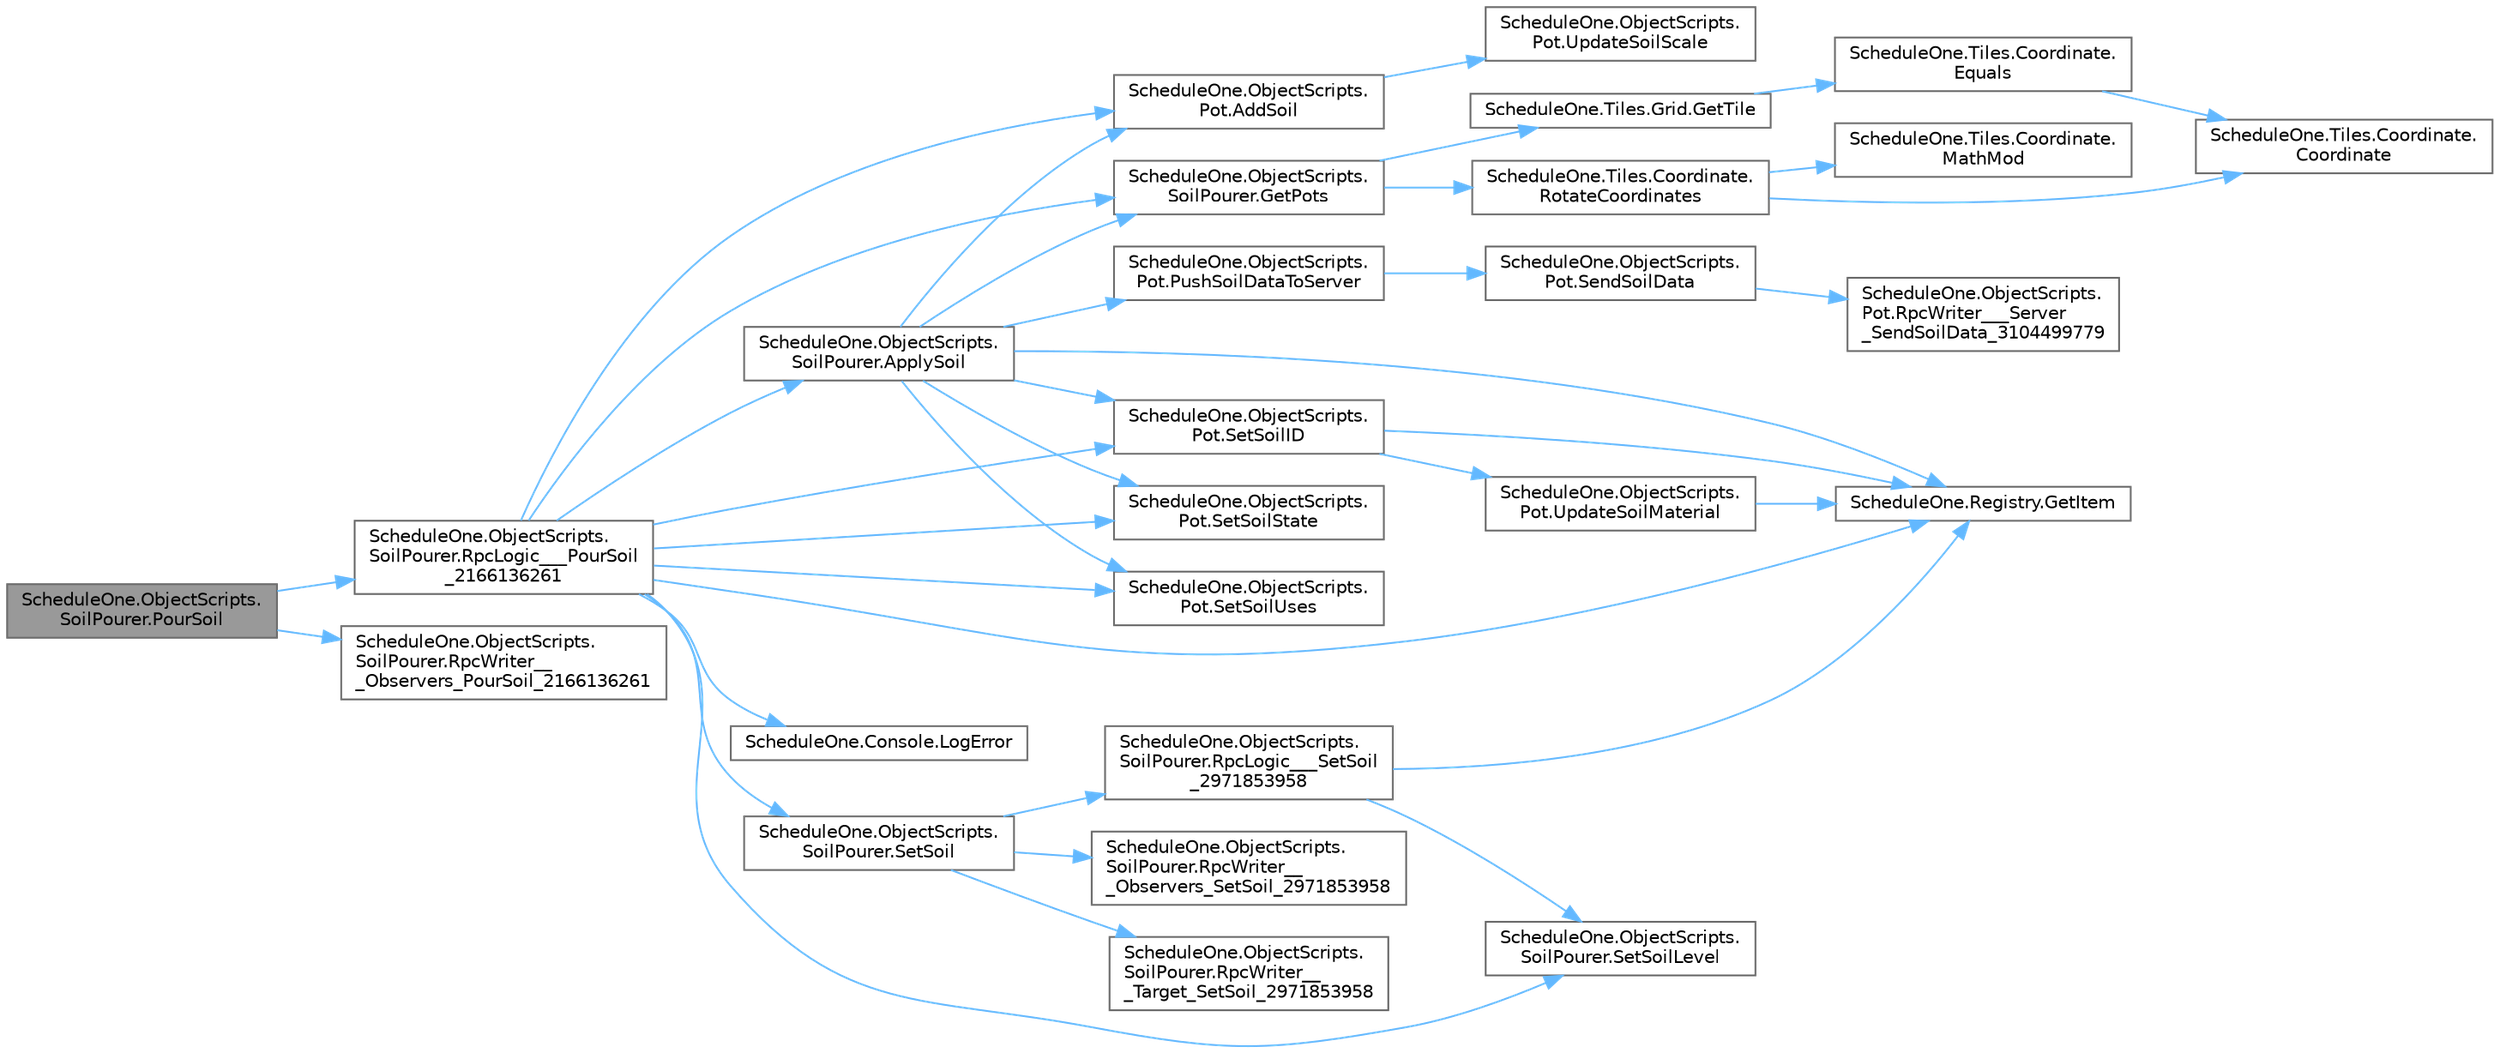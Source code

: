 digraph "ScheduleOne.ObjectScripts.SoilPourer.PourSoil"
{
 // LATEX_PDF_SIZE
  bgcolor="transparent";
  edge [fontname=Helvetica,fontsize=10,labelfontname=Helvetica,labelfontsize=10];
  node [fontname=Helvetica,fontsize=10,shape=box,height=0.2,width=0.4];
  rankdir="LR";
  Node1 [id="Node000001",label="ScheduleOne.ObjectScripts.\lSoilPourer.PourSoil",height=0.2,width=0.4,color="gray40", fillcolor="grey60", style="filled", fontcolor="black",tooltip=" "];
  Node1 -> Node2 [id="edge1_Node000001_Node000002",color="steelblue1",style="solid",tooltip=" "];
  Node2 [id="Node000002",label="ScheduleOne.ObjectScripts.\lSoilPourer.RpcLogic___PourSoil\l_2166136261",height=0.2,width=0.4,color="grey40", fillcolor="white", style="filled",URL="$class_schedule_one_1_1_object_scripts_1_1_soil_pourer.html#ab714e6afb893c6e81e12de1f10601b23",tooltip=" "];
  Node2 -> Node3 [id="edge2_Node000002_Node000003",color="steelblue1",style="solid",tooltip=" "];
  Node3 [id="Node000003",label="ScheduleOne.ObjectScripts.\lPot.AddSoil",height=0.2,width=0.4,color="grey40", fillcolor="white", style="filled",URL="$class_schedule_one_1_1_object_scripts_1_1_pot.html#a88dc428aea646991569ebd30fb379d1d",tooltip=" "];
  Node3 -> Node4 [id="edge3_Node000003_Node000004",color="steelblue1",style="solid",tooltip=" "];
  Node4 [id="Node000004",label="ScheduleOne.ObjectScripts.\lPot.UpdateSoilScale",height=0.2,width=0.4,color="grey40", fillcolor="white", style="filled",URL="$class_schedule_one_1_1_object_scripts_1_1_pot.html#a868cae0ba05c1e705b099feda2e3c001",tooltip=" "];
  Node2 -> Node5 [id="edge4_Node000002_Node000005",color="steelblue1",style="solid",tooltip=" "];
  Node5 [id="Node000005",label="ScheduleOne.ObjectScripts.\lSoilPourer.ApplySoil",height=0.2,width=0.4,color="grey40", fillcolor="white", style="filled",URL="$class_schedule_one_1_1_object_scripts_1_1_soil_pourer.html#ac5d6ccd2306f60baaa8539e7a80739b7",tooltip=" "];
  Node5 -> Node3 [id="edge5_Node000005_Node000003",color="steelblue1",style="solid",tooltip=" "];
  Node5 -> Node6 [id="edge6_Node000005_Node000006",color="steelblue1",style="solid",tooltip=" "];
  Node6 [id="Node000006",label="ScheduleOne.Registry.GetItem",height=0.2,width=0.4,color="grey40", fillcolor="white", style="filled",URL="$class_schedule_one_1_1_registry.html#ad08d598935d9438bdd2e1884e18de07c",tooltip=" "];
  Node5 -> Node7 [id="edge7_Node000005_Node000007",color="steelblue1",style="solid",tooltip=" "];
  Node7 [id="Node000007",label="ScheduleOne.ObjectScripts.\lSoilPourer.GetPots",height=0.2,width=0.4,color="grey40", fillcolor="white", style="filled",URL="$class_schedule_one_1_1_object_scripts_1_1_soil_pourer.html#aee98b962bdc231def425a5aba0a42a98",tooltip=" "];
  Node7 -> Node8 [id="edge8_Node000007_Node000008",color="steelblue1",style="solid",tooltip=" "];
  Node8 [id="Node000008",label="ScheduleOne.Tiles.Grid.GetTile",height=0.2,width=0.4,color="grey40", fillcolor="white", style="filled",URL="$class_schedule_one_1_1_tiles_1_1_grid.html#aeb49b0f8fbfdd90c57a3fb20bd915d83",tooltip=" "];
  Node8 -> Node9 [id="edge9_Node000008_Node000009",color="steelblue1",style="solid",tooltip=" "];
  Node9 [id="Node000009",label="ScheduleOne.Tiles.Coordinate.\lEquals",height=0.2,width=0.4,color="grey40", fillcolor="white", style="filled",URL="$class_schedule_one_1_1_tiles_1_1_coordinate.html#a2f2815949072e6936c0aec4cbae6168d",tooltip=" "];
  Node9 -> Node10 [id="edge10_Node000009_Node000010",color="steelblue1",style="solid",tooltip=" "];
  Node10 [id="Node000010",label="ScheduleOne.Tiles.Coordinate.\lCoordinate",height=0.2,width=0.4,color="grey40", fillcolor="white", style="filled",URL="$class_schedule_one_1_1_tiles_1_1_coordinate.html#a86cc657becc93003dfdba2432cf94b51",tooltip=" "];
  Node7 -> Node11 [id="edge11_Node000007_Node000011",color="steelblue1",style="solid",tooltip=" "];
  Node11 [id="Node000011",label="ScheduleOne.Tiles.Coordinate.\lRotateCoordinates",height=0.2,width=0.4,color="grey40", fillcolor="white", style="filled",URL="$class_schedule_one_1_1_tiles_1_1_coordinate.html#afa1c7b99cdf787d759f2c31cd4c6840b",tooltip=" "];
  Node11 -> Node10 [id="edge12_Node000011_Node000010",color="steelblue1",style="solid",tooltip=" "];
  Node11 -> Node12 [id="edge13_Node000011_Node000012",color="steelblue1",style="solid",tooltip=" "];
  Node12 [id="Node000012",label="ScheduleOne.Tiles.Coordinate.\lMathMod",height=0.2,width=0.4,color="grey40", fillcolor="white", style="filled",URL="$class_schedule_one_1_1_tiles_1_1_coordinate.html#ad800228b322c33a4ee956fac483f0ee8",tooltip=" "];
  Node5 -> Node13 [id="edge14_Node000005_Node000013",color="steelblue1",style="solid",tooltip=" "];
  Node13 [id="Node000013",label="ScheduleOne.ObjectScripts.\lPot.PushSoilDataToServer",height=0.2,width=0.4,color="grey40", fillcolor="white", style="filled",URL="$class_schedule_one_1_1_object_scripts_1_1_pot.html#a21ad204f922149d75515c795b0d33d00",tooltip=" "];
  Node13 -> Node14 [id="edge15_Node000013_Node000014",color="steelblue1",style="solid",tooltip=" "];
  Node14 [id="Node000014",label="ScheduleOne.ObjectScripts.\lPot.SendSoilData",height=0.2,width=0.4,color="grey40", fillcolor="white", style="filled",URL="$class_schedule_one_1_1_object_scripts_1_1_pot.html#a6c0a282ede7e91279940275fa51ead45",tooltip=" "];
  Node14 -> Node15 [id="edge16_Node000014_Node000015",color="steelblue1",style="solid",tooltip=" "];
  Node15 [id="Node000015",label="ScheduleOne.ObjectScripts.\lPot.RpcWriter___Server\l_SendSoilData_3104499779",height=0.2,width=0.4,color="grey40", fillcolor="white", style="filled",URL="$class_schedule_one_1_1_object_scripts_1_1_pot.html#a891eca47eb4fb552ca836fcad460584a",tooltip=" "];
  Node5 -> Node16 [id="edge17_Node000005_Node000016",color="steelblue1",style="solid",tooltip=" "];
  Node16 [id="Node000016",label="ScheduleOne.ObjectScripts.\lPot.SetSoilID",height=0.2,width=0.4,color="grey40", fillcolor="white", style="filled",URL="$class_schedule_one_1_1_object_scripts_1_1_pot.html#a25ca62b745c216bbd39865820e2253cb",tooltip=" "];
  Node16 -> Node6 [id="edge18_Node000016_Node000006",color="steelblue1",style="solid",tooltip=" "];
  Node16 -> Node17 [id="edge19_Node000016_Node000017",color="steelblue1",style="solid",tooltip=" "];
  Node17 [id="Node000017",label="ScheduleOne.ObjectScripts.\lPot.UpdateSoilMaterial",height=0.2,width=0.4,color="grey40", fillcolor="white", style="filled",URL="$class_schedule_one_1_1_object_scripts_1_1_pot.html#adc98129912cf5ac692c94686a2d527a6",tooltip=" "];
  Node17 -> Node6 [id="edge20_Node000017_Node000006",color="steelblue1",style="solid",tooltip=" "];
  Node5 -> Node18 [id="edge21_Node000005_Node000018",color="steelblue1",style="solid",tooltip=" "];
  Node18 [id="Node000018",label="ScheduleOne.ObjectScripts.\lPot.SetSoilState",height=0.2,width=0.4,color="grey40", fillcolor="white", style="filled",URL="$class_schedule_one_1_1_object_scripts_1_1_pot.html#a7993ff962b8bc325bc6a21adb371cd9b",tooltip=" "];
  Node5 -> Node19 [id="edge22_Node000005_Node000019",color="steelblue1",style="solid",tooltip=" "];
  Node19 [id="Node000019",label="ScheduleOne.ObjectScripts.\lPot.SetSoilUses",height=0.2,width=0.4,color="grey40", fillcolor="white", style="filled",URL="$class_schedule_one_1_1_object_scripts_1_1_pot.html#ade0b9cd8acefc60a4392fa66e35fd2d4",tooltip=" "];
  Node2 -> Node6 [id="edge23_Node000002_Node000006",color="steelblue1",style="solid",tooltip=" "];
  Node2 -> Node7 [id="edge24_Node000002_Node000007",color="steelblue1",style="solid",tooltip=" "];
  Node2 -> Node20 [id="edge25_Node000002_Node000020",color="steelblue1",style="solid",tooltip=" "];
  Node20 [id="Node000020",label="ScheduleOne.Console.LogError",height=0.2,width=0.4,color="grey40", fillcolor="white", style="filled",URL="$class_schedule_one_1_1_console.html#af815c154f3082a5bf25f62c7cc93fad2",tooltip=" "];
  Node2 -> Node21 [id="edge26_Node000002_Node000021",color="steelblue1",style="solid",tooltip=" "];
  Node21 [id="Node000021",label="ScheduleOne.ObjectScripts.\lSoilPourer.SetSoil",height=0.2,width=0.4,color="grey40", fillcolor="white", style="filled",URL="$class_schedule_one_1_1_object_scripts_1_1_soil_pourer.html#a40f774cb24ef3d3f639f07a45f1df448",tooltip=" "];
  Node21 -> Node22 [id="edge27_Node000021_Node000022",color="steelblue1",style="solid",tooltip=" "];
  Node22 [id="Node000022",label="ScheduleOne.ObjectScripts.\lSoilPourer.RpcLogic___SetSoil\l_2971853958",height=0.2,width=0.4,color="grey40", fillcolor="white", style="filled",URL="$class_schedule_one_1_1_object_scripts_1_1_soil_pourer.html#a475bb7b75c2257cb4067333a3fcfe1fc",tooltip=" "];
  Node22 -> Node6 [id="edge28_Node000022_Node000006",color="steelblue1",style="solid",tooltip=" "];
  Node22 -> Node23 [id="edge29_Node000022_Node000023",color="steelblue1",style="solid",tooltip=" "];
  Node23 [id="Node000023",label="ScheduleOne.ObjectScripts.\lSoilPourer.SetSoilLevel",height=0.2,width=0.4,color="grey40", fillcolor="white", style="filled",URL="$class_schedule_one_1_1_object_scripts_1_1_soil_pourer.html#a00ae84779619b7746a84dc5e1bd24730",tooltip=" "];
  Node21 -> Node24 [id="edge30_Node000021_Node000024",color="steelblue1",style="solid",tooltip=" "];
  Node24 [id="Node000024",label="ScheduleOne.ObjectScripts.\lSoilPourer.RpcWriter__\l_Observers_SetSoil_2971853958",height=0.2,width=0.4,color="grey40", fillcolor="white", style="filled",URL="$class_schedule_one_1_1_object_scripts_1_1_soil_pourer.html#a1a3fb2d0964515a66cedccf7a17bbfcf",tooltip=" "];
  Node21 -> Node25 [id="edge31_Node000021_Node000025",color="steelblue1",style="solid",tooltip=" "];
  Node25 [id="Node000025",label="ScheduleOne.ObjectScripts.\lSoilPourer.RpcWriter__\l_Target_SetSoil_2971853958",height=0.2,width=0.4,color="grey40", fillcolor="white", style="filled",URL="$class_schedule_one_1_1_object_scripts_1_1_soil_pourer.html#a2b376e8df65140d57f2d771d4cb6a4fb",tooltip=" "];
  Node2 -> Node16 [id="edge32_Node000002_Node000016",color="steelblue1",style="solid",tooltip=" "];
  Node2 -> Node23 [id="edge33_Node000002_Node000023",color="steelblue1",style="solid",tooltip=" "];
  Node2 -> Node18 [id="edge34_Node000002_Node000018",color="steelblue1",style="solid",tooltip=" "];
  Node2 -> Node19 [id="edge35_Node000002_Node000019",color="steelblue1",style="solid",tooltip=" "];
  Node1 -> Node26 [id="edge36_Node000001_Node000026",color="steelblue1",style="solid",tooltip=" "];
  Node26 [id="Node000026",label="ScheduleOne.ObjectScripts.\lSoilPourer.RpcWriter__\l_Observers_PourSoil_2166136261",height=0.2,width=0.4,color="grey40", fillcolor="white", style="filled",URL="$class_schedule_one_1_1_object_scripts_1_1_soil_pourer.html#ac6727f2f854a4b0801cc44cf3bfbce3a",tooltip=" "];
}
